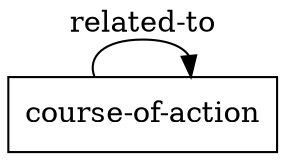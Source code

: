 digraph G {
    rankdir=LR;
    node[shape=box];
    splines=true;
    nodesep=0.25;
    ranksep=1;
    concentrate=true;

    "course_of_action" [label="course-of-action"];

    "course_of_action" -> "course_of_action" [label="related-to"];
}